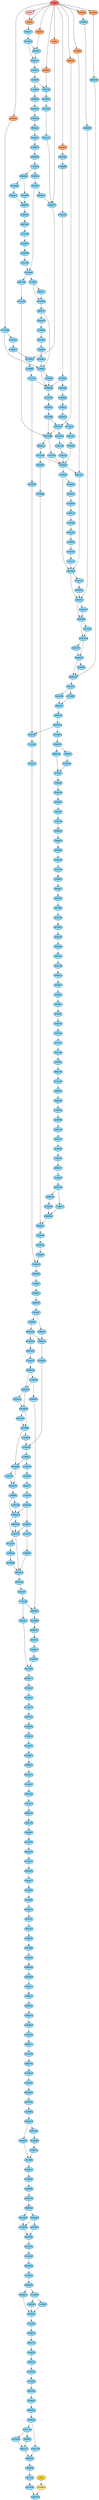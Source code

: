 digraph auto {
	graph [bgcolor=transparent]
	node [fixedsize=true style=filled width=0.95]
	"021681a3e9e566f8470cfa1d0b7f3afe0dcebc0c" [label="021681a" fillcolor="#85d5fa"]
	"021681a3e9e566f8470cfa1d0b7f3afe0dcebc0c" -> "187ea9266dcef9727c9f3b3b737070c890a73e97"
	"024b26cdb4da9cdbf8d6522afa2f1b51ef9a2fde" [label="024b26c" fillcolor="#85d5fa"]
	"024b26cdb4da9cdbf8d6522afa2f1b51ef9a2fde" -> a5b50cb1bc6e797cb5ece29e11cec0cd088fff68
	"0298b4c0d1593b69ade39b277e6050e3615f8119" [label="0298b4c" fillcolor="#85d5fa"]
	"0298b4c0d1593b69ade39b277e6050e3615f8119" -> a7c107339d3324a11564390b276ae5f9b3bba6ec
	"0298b4c0d1593b69ade39b277e6050e3615f8119" -> "1c4b31761abc86603d718e9f224b15be6d24dcb0"
	"02dabfb23abf5e23191ba3a2b22b957d58bc06a9" [label="02dabfb" fillcolor="#85d5fa"]
	"02dabfb23abf5e23191ba3a2b22b957d58bc06a9" -> b749be985226f6aa9dd5c54b644b3671489d2496
	"0327eb98a5221574cc045cdb5239373ef0febfc2" [label="0327eb9" fillcolor="#85d5fa"]
	"0327eb98a5221574cc045cdb5239373ef0febfc2" -> a5b50cb1bc6e797cb5ece29e11cec0cd088fff68
	"0327eb98a5221574cc045cdb5239373ef0febfc2" -> "02dabfb23abf5e23191ba3a2b22b957d58bc06a9"
	"04e0ce2cf11f1f6ba039eb71cb4e4a8d91a70978" [label="04e0ce2" fillcolor="#85d5fa"]
	"04e0ce2cf11f1f6ba039eb71cb4e4a8d91a70978" -> e5a9b7f2dd9cf1d7278a7dd8567de5a8be013147
	"05e0d3007ed92d11eef474657f2da43845ee71eb" [label="05e0d30" fillcolor="#85d5fa"]
	"05e0d3007ed92d11eef474657f2da43845ee71eb" -> e5a9b7f2dd9cf1d7278a7dd8567de5a8be013147
	"077306958fe81b37849c9d813f46f8b02f18d4eb" [label=0773069 fillcolor="#85d5fa"]
	"077306958fe81b37849c9d813f46f8b02f18d4eb" -> "2c9401c315ec388856cbea8a949cc69bf27e30da"
	"077306958fe81b37849c9d813f46f8b02f18d4eb" -> "238fdaf1b03f3bad2f4190685db45c146fac6820"
	"07eded9898b30bc927358b9807a4629c87f26926" [label="07eded9" fillcolor="#85d5fa"]
	"07eded9898b30bc927358b9807a4629c87f26926" -> b7d64653c1bc0b9bf204a79fad5ae265f256d0e4
	"091172a680d0e2c01c296db72e9969b0876e2c21" [label="091172a" fillcolor="#85d5fa"]
	"091172a680d0e2c01c296db72e9969b0876e2c21" -> "4a21a00ededb9e96858d7d5f92693789ace7c7c3"
	"091172a680d0e2c01c296db72e9969b0876e2c21" -> fa62ff2d40d83516aa382fb0f8d0c98d04b80079
	"09d6560c251ad9c4f76438594ad0981bb0e71a4d" [label="09d6560" fillcolor="#85d5fa"]
	"09d6560c251ad9c4f76438594ad0981bb0e71a4d" -> d954050db3a45a5301b821c24ecd0111217620eb
	"0a9489700c3b98cc7d2faa7cc0869a6cf04033b0" [label="0a94897" fillcolor="#85d5fa"]
	"0a9489700c3b98cc7d2faa7cc0869a6cf04033b0" -> c4cce66de3796c1a164d270a58df3759dd70be30
	"0b1e234eb72b11cf18c46553ec54b8217b76f04f" [label="0b1e234" fillcolor="#85d5fa"]
	"0b1e234eb72b11cf18c46553ec54b8217b76f04f" -> cdfdf68dbfd50675cf8c570b3b551d7c584b819f
	"0b648227f83112388f5463c698c1d6995a676840" [label="0b64822" fillcolor="#85d5fa"]
	"0b648227f83112388f5463c698c1d6995a676840" -> "7b3dcda5e26371d32425b690dfcc982da9e1e4b8"
	"0b676ef8b5eb78fd28082dec3c1d8bef0f91319f" [label="0b676ef" fillcolor="#85d5fa"]
	"0b676ef8b5eb78fd28082dec3c1d8bef0f91319f" -> "1757e525f8f05291e72906c6ae655047bcf798cf"
	"0c2a6d1ac8e68dac3ab1affdd09d2ef4d0603a34" [label="0c2a6d1" fillcolor="#85d5fa"]
	"0c2a6d1ac8e68dac3ab1affdd09d2ef4d0603a34" -> "3e289da4696250803b160def9b28d845f0266a0d"
	"0d16f5a5de381b08968c6366bfc13761d2b15c7e" [label="0d16f5a" fillcolor="#85d5fa"]
	"0d16f5a5de381b08968c6366bfc13761d2b15c7e" -> bfecf27d54a66b9bc24c8e049ab2a499c299ec70
	"0d95f334e69afb857078fd9140e6b00f3e6ee5b7" [label="0d95f33" fillcolor="#85d5fa"]
	"0d95f334e69afb857078fd9140e6b00f3e6ee5b7" -> "5562729150965c6d88afdb7054d54ab8527889d6"
	"0dc60824893882b77a4e647600f909c019a3ebfa" [label="0dc6082" fillcolor="#85d5fa"]
	"0dc60824893882b77a4e647600f909c019a3ebfa" -> "67d2206d74602113d7845c5ba08e7eb5923fd596"
	"0e9858a157b2ae178cdce2c0eab9d6aa547eb37f" [label="0e9858a" fillcolor="#85d5fa"]
	"0e9858a157b2ae178cdce2c0eab9d6aa547eb37f" -> "35185009f073559654a94046c3cf1963d8882d21"
	"0e9858a157b2ae178cdce2c0eab9d6aa547eb37f" -> "6f4790779abb175049c177c61bbc09fd848716ea"
	"0ecf5a211d073008dff3018a2cd27809a94fbca9" [label="0ecf5a2" fillcolor="#85d5fa"]
	"0ecf5a211d073008dff3018a2cd27809a94fbca9" -> b1dd992e1544e9e54e4d332a9b9ad6b5e80cb49e
	"111b54c9d605a5795a81f452e71fac64c984dfd4" [label="111b54c" fillcolor="#85d5fa"]
	"111b54c9d605a5795a81f452e71fac64c984dfd4" -> "97afcad5b480b5780864164bdabef7bde3b74868"
	"115fe38264dddc1ef983b5251c45620fbfd7bd76" [label="115fe38" fillcolor="#85d5fa"]
	"115fe38264dddc1ef983b5251c45620fbfd7bd76" -> "9928910f801f500a23e1ba9dbbbaf805ead71e42"
	"1160e56920e831e7d56f9c412949b03a8bf605b5" [label="1160e56" fillcolor="#85d5fa"]
	"1160e56920e831e7d56f9c412949b03a8bf605b5" -> "0b1e234eb72b11cf18c46553ec54b8217b76f04f"
	"11db88a3c0c2b4dc3c5d2a75952b16465012db52" [label="11db88a" fillcolor="#85d5fa"]
	"11db88a3c0c2b4dc3c5d2a75952b16465012db52" -> "87b21b179fb9adad27ccab9911ffabd3c85034a5"
	"120069a449e370c71542bf486b50f0da5fb31c61" [label="120069a" fillcolor="#85d5fa"]
	"120069a449e370c71542bf486b50f0da5fb31c61" -> a1eb032c3df5671f53d15c1dfb6becd268a696fc
	"128e725247ef88ee0cee194161f3eeecbbf57b2c" [label="128e725" fillcolor="#85d5fa"]
	"128e725247ef88ee0cee194161f3eeecbbf57b2c" -> "90fca8d33c470e8bcc4a4470e25a214829ef3548"
	"128e725247ef88ee0cee194161f3eeecbbf57b2c" -> a4910a78da43a8d6035b5a4b24f7ee318ceee60a
	"1311e52228aa2119490a9050bbbdf82b5a7c5fa4" [label="1311e52" fillcolor="#85d5fa"]
	"1311e52228aa2119490a9050bbbdf82b5a7c5fa4" -> edd364501a799338d7203c6566737c24b6ff5219
	"1311e52228aa2119490a9050bbbdf82b5a7c5fa4" -> "1698d244c2126a555bb5b08f179b5dccd3dcdf5e"
	"133945643861c8de319ed2d9bf91dec27b935189" [label=1339456 fillcolor="#85d5fa"]
	"133945643861c8de319ed2d9bf91dec27b935189" -> "0d16f5a5de381b08968c6366bfc13761d2b15c7e"
	"161c7fe18e81cc99f6ca493b59e0d023126652c0" [label="161c7fe" fillcolor="#85d5fa"]
	"161c7fe18e81cc99f6ca493b59e0d023126652c0" -> "287ad8c19da0375615ba6208e7b1a1f501b798af"
	"1698d244c2126a555bb5b08f179b5dccd3dcdf5e" [label="1698d24" fillcolor="#85d5fa"]
	"1698d244c2126a555bb5b08f179b5dccd3dcdf5e" -> fe7a5dbdc8929876abc9d26c51199220b612afd3
	"16d8fcc887bd5f108fa1f8aa35667f54fa95dba3" [label="16d8fcc" fillcolor="#85d5fa"]
	"16d8fcc887bd5f108fa1f8aa35667f54fa95dba3" -> "8220b2cf32a0479e9d06ae3682623e73e24ffa99"
	"1757e525f8f05291e72906c6ae655047bcf798cf" [label="1757e52" fillcolor="#85d5fa"]
	"1757e525f8f05291e72906c6ae655047bcf798cf" -> "254d4b191297f45b631ba98de65246995dbf955e"
	"17d15d041e83892c8bccd346d9b72ade33a51cbe" [label="17d15d0" fillcolor="#85d5fa"]
	"17d15d041e83892c8bccd346d9b72ade33a51cbe" -> "3865aa7a55dd05eaebb536c2ec80d50fee5d30b7"
	"17d15d041e83892c8bccd346d9b72ade33a51cbe" -> a0d3f23472d199b6e98b6033f2bdee04c599f173
	"187ea9266dcef9727c9f3b3b737070c890a73e97" [label="187ea92" fillcolor="#85d5fa"]
	"187ea9266dcef9727c9f3b3b737070c890a73e97" -> f8331149e03c6521a244d0deac6fff5f55310379
	"18cc253e791adbcc51c6ce1180a53a49951aeb3b" [label="18cc253" fillcolor="#85d5fa"]
	"18cc253e791adbcc51c6ce1180a53a49951aeb3b" -> "5bb2e4641e0dbcc3d061fce7ad8b4bbe70484f1c"
	"18cc253e791adbcc51c6ce1180a53a49951aeb3b" -> a75b983b14119e38bc718f38714a311d451018db
	"192d836cf2924bfc3bae70572caf43b07e121e7d" [label="192d836" fillcolor="#85d5fa"]
	"192d836cf2924bfc3bae70572caf43b07e121e7d" -> "0dc60824893882b77a4e647600f909c019a3ebfa"
	"1a30f12545cb4b0a86e269378355d9dbb0862a5b" [label="1a30f12" fillcolor="#85d5fa"]
	"1a30f12545cb4b0a86e269378355d9dbb0862a5b" -> a0c0fb14c6af80188f172b053846fdde7adcba97
	"1ad33c5245919e3919c9170a6199fd28c03fb923" [label="1ad33c5" fillcolor="#85d5fa"]
	"1ad33c5245919e3919c9170a6199fd28c03fb923" -> "72f1659db3d0e49a177f37d163663025665c8e1b"
	"1b01f222d42212698a9d52c0d4f04c917fd38b94" [label="1b01f22" fillcolor="#85d5fa"]
	"1b01f222d42212698a9d52c0d4f04c917fd38b94" -> "7a26c27e169aca7917b1da465099c591a0e4a586"
	"1b91a63f822a7da9385af2f73b96595a63513d98" [label="1b91a63" fillcolor="#85d5fa"]
	"1b91a63f822a7da9385af2f73b96595a63513d98" -> "3763ec0ebb462a2c4b341c57cbbf6e8732a31552"
	"1c02a29688ca1359a361746e6a0d5ac57bf4d5e9" [label="1c02a29" fillcolor="#85d5fa"]
	"1c02a29688ca1359a361746e6a0d5ac57bf4d5e9" -> "20ae4e26c74f3e09aac491ef0720980753452cdb"
	"1c02a29688ca1359a361746e6a0d5ac57bf4d5e9" -> "92a4d2da565d938d8b15019ec2e2d6be811d42d6"
	"1c4b31761abc86603d718e9f224b15be6d24dcb0" [label="1c4b317" fillcolor="#85d5fa"]
	"1c4b31761abc86603d718e9f224b15be6d24dcb0" -> ed8e4b121a604f42e937dca0e1d08b076a0b5db3
	"1c4b31761abc86603d718e9f224b15be6d24dcb0" -> "43372018f2f002d56bdb763b6522ef03af2c5ab8"
	"1d727dc012361a64ab4bb3d2b192a69d63561c9c" [label="1d727dc" fillcolor="#85d5fa"]
	"1d727dc012361a64ab4bb3d2b192a69d63561c9c" -> "818ccb06e4cb9072d24963edf8f9be2441c464e3"
	"1f9c176c8f25abb5fecd5cc1f8cbcf4d674377ad" [label="1f9c176" fillcolor="#85d5fa"]
	"1f9c176c8f25abb5fecd5cc1f8cbcf4d674377ad" -> c63f55c6458c373527c7a2e1c4f51cc3c738287f
	"20282570904635a807bba8f207b4728a6eddcd73" [label=2028257 fillcolor="#85d5fa"]
	"20282570904635a807bba8f207b4728a6eddcd73" -> c57507e8ec65f12b858cbf80a4951fab25510c89
	"20ae4e26c74f3e09aac491ef0720980753452cdb" [label="20ae4e2" fillcolor="#85d5fa"]
	"20ae4e26c74f3e09aac491ef0720980753452cdb" -> "128e725247ef88ee0cee194161f3eeecbbf57b2c"
	"20ae4e26c74f3e09aac491ef0720980753452cdb" -> "47dcc448fd1978b709c19fdd75480e510b06945e"
	"212c692e68596a63f88e65762ad690970dfe6cc9" [label="212c692" fillcolor="#85d5fa"]
	"212c692e68596a63f88e65762ad690970dfe6cc9" -> "07eded9898b30bc927358b9807a4629c87f26926"
	"219a70d71731c30374d14ee4b9b4a4f222d37611" [label="219a70d" fillcolor="#85d5fa"]
	"219a70d71731c30374d14ee4b9b4a4f222d37611" -> "5db07430bcde2a575a6981eb109a1f833d518473"
	"21dfb0190a3af204dcb6e1df3118b0948b47c34b" [label="21dfb01" fillcolor="#85d5fa"]
	"21dfb0190a3af204dcb6e1df3118b0948b47c34b" -> e5a9b7f2dd9cf1d7278a7dd8567de5a8be013147
	"2209106959e31bf7641e029fbbd846fd1c4bd15b" [label=2209106 fillcolor="#85d5fa"]
	"2209106959e31bf7641e029fbbd846fd1c4bd15b" -> "91d659f96db194ed7152863165112c1883798b53"
	"223b86f0a414df7e1669bc8c1a841271eacf8aaa" [label="223b86f" fillcolor="#85d5fa"]
	"223b86f0a414df7e1669bc8c1a841271eacf8aaa" -> f91cdbf9028b5bcd241a09fc897f9a2df0601510
	"224fcc256cca23ae713f764c8e7367ec60a91e83" [label="224fcc2" fillcolor="#85d5fa"]
	"224fcc256cca23ae713f764c8e7367ec60a91e83" -> "20282570904635a807bba8f207b4728a6eddcd73"
	"2344cdc83d705a14014beaba021e9506c5361fca" [label="2344cdc" fillcolor="#85d5fa"]
	"2344cdc83d705a14014beaba021e9506c5361fca" -> "8be05daa29d081bea185b085645e6472c673e5e3"
	"238fdaf1b03f3bad2f4190685db45c146fac6820" [label="238fdaf" fillcolor="#85d5fa"]
	"238fdaf1b03f3bad2f4190685db45c146fac6820" -> "1698d244c2126a555bb5b08f179b5dccd3dcdf5e"
	"238fdaf1b03f3bad2f4190685db45c146fac6820" -> "2feb9b28cf91a3f8b4fa5e8653715c427087cd29"
	"24fc1af286be59cc2527e16790f3585284335bd6" [label="24fc1af" fillcolor="#85d5fa"]
	"24fc1af286be59cc2527e16790f3585284335bd6" -> "20ae4e26c74f3e09aac491ef0720980753452cdb"
	"2520a65016cdaecda72343b048c4896e1db3963b" [label="2520a65" fillcolor="#85d5fa"]
	"2520a65016cdaecda72343b048c4896e1db3963b" -> "80cf4cf793ba7ad3440d3a18ac9d6a0aae905529"
	"254d4b191297f45b631ba98de65246995dbf955e" [label="254d4b1" fillcolor="#85d5fa"]
	"254d4b191297f45b631ba98de65246995dbf955e" -> bd20a98f631d3a3600fa2fdbdc163c79549655a1
	"26b206c1bbb5ad9fe867d983d6d3ca71751b99a3" [label="26b206c" fillcolor="#85d5fa"]
	"26b206c1bbb5ad9fe867d983d6d3ca71751b99a3" -> "5d9d343861157f9745dba7a3a112b82c9ffacc9e"
	"2762e3a487d8d29670eaa40280e9450a627e512b" [label="2762e3a" fillcolor="#85d5fa"]
	"2762e3a487d8d29670eaa40280e9450a627e512b" -> "951d07c960d5c4daf841a38d98a24a7607a7b718"
	"287ad8c19da0375615ba6208e7b1a1f501b798af" [label="287ad8c" fillcolor="#85d5fa"]
	"287ad8c19da0375615ba6208e7b1a1f501b798af" -> f31bf9276d4509e67e41e894200ac1ebbd1cdecb
	"287ad8c19da0375615ba6208e7b1a1f501b798af" -> ae813dd144b3ea29224312a1be60d9510ccae6c6
	"28a8f1ed27272b7e14dc8b5222523ce037d8e441" [label="28a8f1e" fillcolor="#85d5fa"]
	"28a8f1ed27272b7e14dc8b5222523ce037d8e441" -> "120069a449e370c71542bf486b50f0da5fb31c61"
	"2be886688c8dc3818e78bbc3d323fdb3db949d26" [label="2be8866" fillcolor="#85d5fa"]
	"2be886688c8dc3818e78bbc3d323fdb3db949d26" -> ed8e4b121a604f42e937dca0e1d08b076a0b5db3
	"2c35fed4defed4d2a1377e79c98f061a5be5165b" [label="2c35fed" fillcolor="#85d5fa"]
	"2c35fed4defed4d2a1377e79c98f061a5be5165b" -> "21dfb0190a3af204dcb6e1df3118b0948b47c34b"
	"2c35fed4defed4d2a1377e79c98f061a5be5165b" -> "05e0d3007ed92d11eef474657f2da43845ee71eb"
	"2c9401c315ec388856cbea8a949cc69bf27e30da" [label="2c9401c" fillcolor="#85d5fa"]
	"2c9401c315ec388856cbea8a949cc69bf27e30da" -> "67d02a7182c5cc422c109cc1ead40d536f977602"
	"2d50fe371b5a75c102f267ca5490f5a71dc0c02d" [label="2d50fe3" fillcolor="#85d5fa"]
	"2d50fe371b5a75c102f267ca5490f5a71dc0c02d" -> "0b648227f83112388f5463c698c1d6995a676840"
	"2dda6203288262f27320cfa954e7b69d7669484c" [label="2dda620" fillcolor="#85d5fa"]
	"2dda6203288262f27320cfa954e7b69d7669484c" -> a27641e3b2aa2265220ead5f6173bef34a956229
	"2e5e3d09f556e5e61d1d86870f441a5caa5e1c05" [label="2e5e3d0" fillcolor="#85d5fa"]
	"2e5e3d09f556e5e61d1d86870f441a5caa5e1c05" -> "8d2ec8349754e53badc9f06c8ad44e6788304d95"
	"2fb81a4d22e1a9abfd8a1640506440b1427b5d70" [label="2fb81a4" fillcolor="#85d5fa"]
	"2fb81a4d22e1a9abfd8a1640506440b1427b5d70" -> "41ff3cf9714aeade57785218c5de658da3ca3205"
	"2feb9b28cf91a3f8b4fa5e8653715c427087cd29" [label="2feb9b2" fillcolor="#85d5fa"]
	"2feb9b28cf91a3f8b4fa5e8653715c427087cd29" -> "1698d244c2126a555bb5b08f179b5dccd3dcdf5e"
	"335a247ce62148aa49935852603b48c29c6b46d4" [label="335a247" fillcolor="#85d5fa"]
	"335a247ce62148aa49935852603b48c29c6b46d4" -> "360b126769b90a026aed77b45709ac283316df2e"
	"336f848fe6ac32643a825e8bde0d00f7067b5405" [label="336f848" fillcolor="#85d5fa"]
	"336f848fe6ac32643a825e8bde0d00f7067b5405" -> "2be886688c8dc3818e78bbc3d323fdb3db949d26"
	"35185009f073559654a94046c3cf1963d8882d21" [label=3518500 fillcolor="#85d5fa"]
	"35185009f073559654a94046c3cf1963d8882d21" -> bacd3f556a2318cdb35cc5a9d046b5500aaec8cd
	"360b126769b90a026aed77b45709ac283316df2e" [label="360b126" fillcolor="#85d5fa"]
	"360b126769b90a026aed77b45709ac283316df2e" -> aafeb1bbedea31526a36bb40f9210dacca523142
	"360b126769b90a026aed77b45709ac283316df2e" -> "373d2429cba0a4447c7a808cd194f64d693f3b0e"
	"360db384687841ac76dcfce02d44af23f318d355" [label="360db38" fillcolor="#85d5fa"]
	"360db384687841ac76dcfce02d44af23f318d355" -> "0a9489700c3b98cc7d2faa7cc0869a6cf04033b0"
	"360db384687841ac76dcfce02d44af23f318d355" -> "6e413c9c2db4183c50e3f729123ea381dad0c3e3"
	"373d2429cba0a4447c7a808cd194f64d693f3b0e" [label="373d242" fillcolor="#85d5fa"]
	"373d2429cba0a4447c7a808cd194f64d693f3b0e" -> dd4dc9cb7ee086d4b91001085c7f131ee8630f1f
	"373d2429cba0a4447c7a808cd194f64d693f3b0e" -> aafeb1bbedea31526a36bb40f9210dacca523142
	"3763ec0ebb462a2c4b341c57cbbf6e8732a31552" [label="3763ec0" fillcolor="#85d5fa"]
	"3763ec0ebb462a2c4b341c57cbbf6e8732a31552" -> d9f20360c80a595bb15faedcfc1af6145c869844
	"3865aa7a55dd05eaebb536c2ec80d50fee5d30b7" [label="3865aa7" fillcolor="#85d5fa"]
	"3865aa7a55dd05eaebb536c2ec80d50fee5d30b7" -> "40146df43c387cea4b382ce517f5450382c2e5e3"
	"38c343a8d99d050202843d5166185357cabb4013" [label="38c343a" fillcolor="#85d5fa"]
	"38c343a8d99d050202843d5166185357cabb4013" -> fe4911df963605b321f6c33768b300c40616ccf7
	"38c343a8d99d050202843d5166185357cabb4013" -> "3d2fda1e557c2ffd2cb3dcdb0923571b6f910a22"
	"3990a41dd51e52ce2da838fcb70ed3262fbbc1f2" [label="3990a41" fillcolor="#85d5fa"]
	"3990a41dd51e52ce2da838fcb70ed3262fbbc1f2" -> a7ed2b79d9ad25d0b1c9ae3e69a7dff198c8628f
	"3d2fda1e557c2ffd2cb3dcdb0923571b6f910a22" [label="3d2fda1" fillcolor="#85d5fa"]
	"3d2fda1e557c2ffd2cb3dcdb0923571b6f910a22" -> fe4911df963605b321f6c33768b300c40616ccf7
	"3e289da4696250803b160def9b28d845f0266a0d" [label="3e289da" fillcolor="#85d5fa"]
	"3e289da4696250803b160def9b28d845f0266a0d" -> a2bb1d921c1eb7a26c5278a35a9ba441267638f0
	"3e7a9ef5263972523e7e88832562346e9a6063dd" [label="3e7a9ef" fillcolor="#85d5fa"]
	"3e7a9ef5263972523e7e88832562346e9a6063dd" -> "538429380593dbf143facd5593cd9401d98fc93f"
	"3e8c1a9838d08a207025f1a982d6d32479c1f477" [label="3e8c1a9" fillcolor="#85d5fa"]
	"3e8c1a9838d08a207025f1a982d6d32479c1f477" -> "492123bddb1c837b0fa70423bafc477084d1b83a"
	"40146df43c387cea4b382ce517f5450382c2e5e3" [label="40146df" fillcolor="#85d5fa"]
	"40146df43c387cea4b382ce517f5450382c2e5e3" -> "8d8a413341e75c3f2c2ad786eab92fdb4dae647e"
	"409789acf9af0eab54359e75b2c112f45db504c9" [label="409789a" fillcolor="#85d5fa"]
	"409789acf9af0eab54359e75b2c112f45db504c9" -> efdda10339aec11099962cd8db033a86a8869459
	"413696a7e032974278f30420da63a0d0bab975fa" [label="413696a" fillcolor="#85d5fa"]
	"413696a7e032974278f30420da63a0d0bab975fa" -> "360db384687841ac76dcfce02d44af23f318d355"
	"41ff3cf9714aeade57785218c5de658da3ca3205" [label="41ff3cf" fillcolor="#85d5fa"]
	"41ff3cf9714aeade57785218c5de658da3ca3205" -> "2344cdc83d705a14014beaba021e9506c5361fca"
	"428857f0274df66fe7851b890c1109e68f664bd9" [label="428857f" fillcolor="#85d5fa"]
	"428857f0274df66fe7851b890c1109e68f664bd9" -> "1f9c176c8f25abb5fecd5cc1f8cbcf4d674377ad"
	"42b2ae2c81f7ad7c401b8937c9523c0e50f6180e" [label="42b2ae2" fillcolor="#85d5fa"]
	"42b2ae2c81f7ad7c401b8937c9523c0e50f6180e" -> "9919006e3576d38e3a49f35b3576adc28a678be4"
	"42d7ba3e35a2a1f264e5894349462a4282d25747" [label="42d7ba3" fillcolor="#85d5fa"]
	"42d7ba3e35a2a1f264e5894349462a4282d25747" -> "7390996c9a8cc53b959cbe256e035f44b5329f9c"
	"43372018f2f002d56bdb763b6522ef03af2c5ab8" [label=4337201 fillcolor="#85d5fa"]
	"43372018f2f002d56bdb763b6522ef03af2c5ab8" -> "336f848fe6ac32643a825e8bde0d00f7067b5405"
	"44ec1a74ce2952a178a742eb4e3e57f86a05bc3f" [label="44ec1a7" fillcolor="#85d5fa"]
	"44ec1a74ce2952a178a742eb4e3e57f86a05bc3f" -> "5a762f9064a666b39f7e9e547233610584ca8b99"
	"476a5f7c770553bf0b70ec73fcbbb54b8e9e94f5" [label="476a5f7" fillcolor="#85d5fa"]
	"476a5f7c770553bf0b70ec73fcbbb54b8e9e94f5" -> b9f44178af75dd793b90a412dcb9267c6230d66e
	"47a690696ef16a21ecb4c4d0a3a0154297f372fc" [label="47a6906" fillcolor="#85d5fa"]
	"47a690696ef16a21ecb4c4d0a3a0154297f372fc" -> bd389b9c80162ae9afbea38dc762b1fb66b4f78a
	"47dcc448fd1978b709c19fdd75480e510b06945e" [label="47dcc44" fillcolor="#85d5fa"]
	"47dcc448fd1978b709c19fdd75480e510b06945e" -> "96b444065b779d92a7b3158d4d1521b4a3c45cf0"
	"492123bddb1c837b0fa70423bafc477084d1b83a" [label="492123b" fillcolor="#85d5fa"]
	"492123bddb1c837b0fa70423bafc477084d1b83a" -> "5699a278c9c5083f2b6b10d0c159bc193118f89e"
	"49c4cfe070e326f167a13b59522786500f958e2e" [label="49c4cfe" fillcolor="#85d5fa"]
	"49c4cfe070e326f167a13b59522786500f958e2e" -> "1a30f12545cb4b0a86e269378355d9dbb0862a5b"
	"4a21a00ededb9e96858d7d5f92693789ace7c7c3" [label="4a21a00" fillcolor="#85d5fa"]
	"4a21a00ededb9e96858d7d5f92693789ace7c7c3" -> "6fd1c754d47dcce222156a265bf6c405420f11c8"
	"4c3ab67649732a3e1f8bffe15df44ff67f460df5" [label="4c3ab67" fillcolor="#85d5fa"]
	"4c3ab67649732a3e1f8bffe15df44ff67f460df5" -> dd4cb04c5d5b29c29cd4735a134b9d637e11fd52
	"4d5ada036a9150b80ab93a6f179b252d74e3bd7b" [label="4d5ada0" fillcolor="#85d5fa"]
	"4d5ada036a9150b80ab93a6f179b252d74e3bd7b" -> "238fdaf1b03f3bad2f4190685db45c146fac6820"
	"4e70c13be13308b9104573a6ad216184babeade7" [label="4e70c13" fillcolor="#85d5fa"]
	"4e70c13be13308b9104573a6ad216184babeade7" -> "782e3ee434f97947843b3ff1292fabafb6588406"
	"4eaf5299b5e56f89f7a2309fe0390517354aca70" [label="4eaf529" fillcolor="#85d5fa"]
	"4eaf5299b5e56f89f7a2309fe0390517354aca70" -> "76008edf4b43941828f9f4f51d8c5702e4413c6a"
	"501971e8cb55572298c1381189bdb9f38252ff4a" [label="501971e" fillcolor="#85d5fa"]
	"501971e8cb55572298c1381189bdb9f38252ff4a" -> "2520a65016cdaecda72343b048c4896e1db3963b"
	"52443d5fcb97f6354fd3e8dba8a787b45700ba4a" [label="52443d5" fillcolor="#85d5fa"]
	"52443d5fcb97f6354fd3e8dba8a787b45700ba4a" -> d09eb1b8a712ad0a199bc7cc485b70e48092f16c
	"535a87e043c5a155691d75285e9d791a10fe4f4a" [label="535a87e" fillcolor="#85d5fa"]
	"535a87e043c5a155691d75285e9d791a10fe4f4a" -> f64499484c51293ef1f45084d54e4efad9a31680
	"538429380593dbf143facd5593cd9401d98fc93f" [label=5384293 fillcolor="#85d5fa"]
	"538429380593dbf143facd5593cd9401d98fc93f" -> "2fb81a4d22e1a9abfd8a1640506440b1427b5d70"
	"538429380593dbf143facd5593cd9401d98fc93f" -> f9083c192da86ae7d0623a4f4c804be4fcd6138d
	"54e13795470ccfeb9c752ee78ef802fd5157e930" [label="54e1379" fillcolor="#85d5fa"]
	"54e13795470ccfeb9c752ee78ef802fd5157e930" -> "26b206c1bbb5ad9fe867d983d6d3ca71751b99a3"
	"5562729150965c6d88afdb7054d54ab8527889d6" [label=5562729 fillcolor="#85d5fa"]
	"5562729150965c6d88afdb7054d54ab8527889d6" -> "3e7a9ef5263972523e7e88832562346e9a6063dd"
	"5562729150965c6d88afdb7054d54ab8527889d6" -> fca079bc11af23812ff8046ab7f065312a4c40b2
	"55dba6b8b02707e973e7aefb17a579413a44e788" [label="55dba6b" fillcolor="#85d5fa"]
	"55dba6b8b02707e973e7aefb17a579413a44e788" -> "79abceea7e090b8be82e70a2a66459abc25319ad"
	"5699a278c9c5083f2b6b10d0c159bc193118f89e" [label="5699a27" fillcolor="#85d5fa"]
	"5699a278c9c5083f2b6b10d0c159bc193118f89e" -> "49c4cfe070e326f167a13b59522786500f958e2e"
	"56cf7e9658978510b24a475853bce21741063485" [label="56cf7e9" fillcolor="#85d5fa"]
	"56cf7e9658978510b24a475853bce21741063485" -> ca9bf967072ef1bafab6e8fecb6190fb5a905b13
	"56dcea3ee92dd42e66e73218c2bd258fd61ebe3f" [label="56dcea3" fillcolor="#85d5fa"]
	"56dcea3ee92dd42e66e73218c2bd258fd61ebe3f" -> "85949ecc1b68c6f38d7e337ff100230ebfa93a7f"
	"5a762f9064a666b39f7e9e547233610584ca8b99" [label="5a762f9" fillcolor="#85d5fa"]
	"5a762f9064a666b39f7e9e547233610584ca8b99" -> "476a5f7c770553bf0b70ec73fcbbb54b8e9e94f5"
	"5bb2e4641e0dbcc3d061fce7ad8b4bbe70484f1c" [label="5bb2e46" fillcolor="#85d5fa"]
	"5bb2e4641e0dbcc3d061fce7ad8b4bbe70484f1c" -> af92c411a937ba40d0d1d7c4cfea662db431aa71
	"5bbc5b259fd976fc2d959d2f99c741fdb2f6bc9a" [label="5bbc5b2" fillcolor="#85d5fa"]
	"5bbc5b259fd976fc2d959d2f99c741fdb2f6bc9a" -> "2d50fe371b5a75c102f267ca5490f5a71dc0c02d"
	"5c5986477dfadaa15a06ee3133ea18fbea2bdcf1" [label="5c59864" fillcolor="#85d5fa"]
	"5c5986477dfadaa15a06ee3133ea18fbea2bdcf1" -> c480d109b49531bd57a55dabd71f65e0a0453f65
	"5d9d343861157f9745dba7a3a112b82c9ffacc9e" [label="5d9d343" fillcolor="#85d5fa"]
	"5d9d343861157f9745dba7a3a112b82c9ffacc9e" -> "5f111eff2bc90529de273ae280b487137f42fda6"
	"5db07430bcde2a575a6981eb109a1f833d518473" [label="5db0743" fillcolor="#85d5fa"]
	"5db07430bcde2a575a6981eb109a1f833d518473" -> "9726b9fc8745b94f390878172ef173ed7707285e"
	"5f111eff2bc90529de273ae280b487137f42fda6" [label="5f111ef" fillcolor="#85d5fa"]
	"5f111eff2bc90529de273ae280b487137f42fda6" -> "6ce3180c654a2d69d7e48aba1445629ee9a7876c"
	"600e9759f62a58a45dc38cabb534500c83dca480" [label="600e975" fillcolor="#85d5fa"]
	"600e9759f62a58a45dc38cabb534500c83dca480" -> "92746b17ed455752e6708c586d16626631c35f0d"
	"6016f4a6eb6ac1d0d301cda7a8502ea55234c54c" [label="6016f4a" fillcolor="#85d5fa"]
	"6016f4a6eb6ac1d0d301cda7a8502ea55234c54c" -> f6ff17d53db3c36e4c4f0bda71cee5b3bf52cc4d
	"60a0e3a4d135baf7877049c837c5e8739051d695" [label="60a0e3a" fillcolor="#85d5fa"]
	"60a0e3a4d135baf7877049c837c5e8739051d695" -> "55dba6b8b02707e973e7aefb17a579413a44e788"
	"62ac414c3aa29a66351bb2f8adee73486bf96f19" [label="62ac414" fillcolor="#85d5fa"]
	"62ac414c3aa29a66351bb2f8adee73486bf96f19" -> "17d15d041e83892c8bccd346d9b72ade33a51cbe"
	"63b9f97cf608d5537295afdc211ef5b2caad9afc" [label="63b9f97" fillcolor="#85d5fa"]
	"63b9f97cf608d5537295afdc211ef5b2caad9afc" -> "8d8152151846b2ed00576295dba04a95b6bcd3d3"
	"6502186d75a8b81fec4d03819974034ca157c695" [label=6502186 fillcolor="#85d5fa"]
	"6502186d75a8b81fec4d03819974034ca157c695" -> f96aa2506ace054f99627e73b7a05034396c63b0
	"6519d1ce08ffe19229a26ff941ed6e7ffbecb960" [label="6519d1c" fillcolor="#85d5fa"]
	"6519d1ce08ffe19229a26ff941ed6e7ffbecb960" -> "07eded9898b30bc927358b9807a4629c87f26926"
	"655bf7a30f7f54634dea511fda8d0eb554c808ae" [label="655bf7a" fillcolor="#85d5fa"]
	"655bf7a30f7f54634dea511fda8d0eb554c808ae" -> c4cce66de3796c1a164d270a58df3759dd70be30
	"67d02a7182c5cc422c109cc1ead40d536f977602" [label="67d02a7" fillcolor="#85d5fa"]
	"67d02a7182c5cc422c109cc1ead40d536f977602" -> "92746b17ed455752e6708c586d16626631c35f0d"
	"67d2206d74602113d7845c5ba08e7eb5923fd596" [label="67d2206" fillcolor="#85d5fa"]
	"67d2206d74602113d7845c5ba08e7eb5923fd596" -> "501971e8cb55572298c1381189bdb9f38252ff4a"
	"68f2061a509f052233c2e5fe27e21103e4e3bada" [label="68f2061" fillcolor="#85d5fa"]
	"68f2061a509f052233c2e5fe27e21103e4e3bada" -> "11db88a3c0c2b4dc3c5d2a75952b16465012db52"
	"6b495972edf4b479e06f66f157ee7cdf76e64529" [label="6b49597" fillcolor="#85d5fa"]
	"6b495972edf4b479e06f66f157ee7cdf76e64529" -> dcf3211efb9011f99cf91b43a9a468cfcf4a6121
	"6ce3180c654a2d69d7e48aba1445629ee9a7876c" [label="6ce3180" fillcolor="#85d5fa"]
	"6ce3180c654a2d69d7e48aba1445629ee9a7876c" -> add359463c4e42f2fd2eea43ed29e9c5c1ec4874
	"6e413c9c2db4183c50e3f729123ea381dad0c3e3" [label="6e413c9" fillcolor="#85d5fa"]
	"6e413c9c2db4183c50e3f729123ea381dad0c3e3" -> bca4db2fd17c8499bad30db35aa0f2aacb1a7062
	"6f4790779abb175049c177c61bbc09fd848716ea" [label="6f47907" fillcolor="#85d5fa"]
	"6f4790779abb175049c177c61bbc09fd848716ea" -> bacd3f556a2318cdb35cc5a9d046b5500aaec8cd
	"6fd1c754d47dcce222156a265bf6c405420f11c8" [label="6fd1c75" fillcolor="#85d5fa"]
	"6fd1c754d47dcce222156a265bf6c405420f11c8" -> "26b206c1bbb5ad9fe867d983d6d3ca71751b99a3"
	"715c9a16d6d046de3d43f5d1f05b2ea3fbaea344" [label="715c9a1" fillcolor="#85d5fa"]
	"715c9a16d6d046de3d43f5d1f05b2ea3fbaea344" -> "428857f0274df66fe7851b890c1109e68f664bd9"
	"72f1659db3d0e49a177f37d163663025665c8e1b" [label="72f1659" fillcolor="#85d5fa"]
	"72f1659db3d0e49a177f37d163663025665c8e1b" -> "5c5986477dfadaa15a06ee3133ea18fbea2bdcf1"
	"72f1659db3d0e49a177f37d163663025665c8e1b" -> "74f279d2b15318c643c76f3f2c7fd7652c92b177"
	"7390996c9a8cc53b959cbe256e035f44b5329f9c" [label=7390996 fillcolor="#85d5fa"]
	"7390996c9a8cc53b959cbe256e035f44b5329f9c" -> "2762e3a487d8d29670eaa40280e9450a627e512b"
	"74f279d2b15318c643c76f3f2c7fd7652c92b177" [label="74f279d" fillcolor="#85d5fa"]
	"74f279d2b15318c643c76f3f2c7fd7652c92b177" -> "021681a3e9e566f8470cfa1d0b7f3afe0dcebc0c"
	"76008edf4b43941828f9f4f51d8c5702e4413c6a" [label="76008ed" fillcolor="#85d5fa"]
	"76008edf4b43941828f9f4f51d8c5702e4413c6a" -> "3e8c1a9838d08a207025f1a982d6d32479c1f477"
	"76ee83a95269b05dd55e3f01bbe207b833382d17" [label="76ee83a" fillcolor="#85d5fa"]
	"76ee83a95269b05dd55e3f01bbe207b833382d17" -> a5b50cb1bc6e797cb5ece29e11cec0cd088fff68
	"7743f2dbc9164d2000ce19fa3bed4322d7ef0e51" [label="7743f2d" fillcolor="#85d5fa"]
	"7743f2dbc9164d2000ce19fa3bed4322d7ef0e51" -> "9f5005cc75c8ba893a2f8523c88b1631e02edf22"
	"7743f2dbc9164d2000ce19fa3bed4322d7ef0e51" -> "9d6d4e2d0538d6572a8dd955d37586f0fd640d6c"
	"782e3ee434f97947843b3ff1292fabafb6588406" [label="782e3ee" fillcolor="#85d5fa"]
	"782e3ee434f97947843b3ff1292fabafb6588406" -> aee49bc98165b8c8c7bdbcc70d5950d0b3a629a4
	"78eedf053f81fa6b6129cb538944a72d9a03e006" [label="78eedf0" fillcolor="#85d5fa"]
	"78eedf053f81fa6b6129cb538944a72d9a03e006" -> fdabf0aaee8072037ab886b970acf49622a84ea7
	"79abceea7e090b8be82e70a2a66459abc25319ad" [label="79abcee" fillcolor="#85d5fa"]
	"79abceea7e090b8be82e70a2a66459abc25319ad" -> "0ecf5a211d073008dff3018a2cd27809a94fbca9"
	"7a26c27e169aca7917b1da465099c591a0e4a586" [label="7a26c27" fillcolor="#85d5fa"]
	"7a26c27e169aca7917b1da465099c591a0e4a586" -> f4060cac66a8632565c9b3a6690360615f166034
	"7b3dcda5e26371d32425b690dfcc982da9e1e4b8" [label="7b3dcda" fillcolor="#85d5fa"]
	"7b3dcda5e26371d32425b690dfcc982da9e1e4b8" -> "54e13795470ccfeb9c752ee78ef802fd5157e930"
	"7b3dcda5e26371d32425b690dfcc982da9e1e4b8" -> "091172a680d0e2c01c296db72e9969b0876e2c21"
	"7c2dd17cc38098cf3e09081b4d6ea4e54e1c8a54" [label="7c2dd17" fillcolor="#85d5fa"]
	"7c2dd17cc38098cf3e09081b4d6ea4e54e1c8a54" -> "96b04de9715a081a4c48ad78a5b37c7ebdacdbaa"
	"7d82a3d3bf01f100197f6ea03978f0ec132065d6" [label="7d82a3d" fillcolor="#85d5fa"]
	"7d82a3d3bf01f100197f6ea03978f0ec132065d6" -> "2dda6203288262f27320cfa954e7b69d7669484c"
	"7db04c57bc9cd607bfb33452a7dcf2481d34ac91" [label="7db04c5" fillcolor="#85d5fa"]
	"7db04c57bc9cd607bfb33452a7dcf2481d34ac91" -> "6519d1ce08ffe19229a26ff941ed6e7ffbecb960"
	"7f6adbe5a052ae72032ca6a54da1756d8b5ea236" [label="7f6adbe" fillcolor="#85d5fa"]
	"7f6adbe5a052ae72032ca6a54da1756d8b5ea236" -> "4d5ada036a9150b80ab93a6f179b252d74e3bd7b"
	"801f0feaaa097ae3614d8a37e4170c8a4f8dffd8" [label="801f0fe" fillcolor="#85d5fa"]
	"801f0feaaa097ae3614d8a37e4170c8a4f8dffd8" -> "96f1b03b3f09ee3c306976a0ab85f5f3e786f6f0"
	"801f0feaaa097ae3614d8a37e4170c8a4f8dffd8" -> "287ad8c19da0375615ba6208e7b1a1f501b798af"
	"80cf4cf793ba7ad3440d3a18ac9d6a0aae905529" [label="80cf4cf" fillcolor="#85d5fa"]
	"80cf4cf793ba7ad3440d3a18ac9d6a0aae905529" -> "9cb91f6bb2ca890c915c4081eb1aa9b703ff6625"
	"818ccb06e4cb9072d24963edf8f9be2441c464e3" [label="818ccb0" fillcolor="#85d5fa"]
	"818ccb06e4cb9072d24963edf8f9be2441c464e3" -> d6cdd3deb0a1789229fd813556d3892b7ff9a6c2
	"8220b2cf32a0479e9d06ae3682623e73e24ffa99" [label="8220b2c" fillcolor="#85d5fa"]
	"8220b2cf32a0479e9d06ae3682623e73e24ffa99" -> ee667f023a0b05b502ed4b682cf3349e7b390302
	"8335aebeb128904e834989b5665021cb14c6cb91" [label="8335aeb" fillcolor="#85d5fa"]
	"8335aebeb128904e834989b5665021cb14c6cb91" -> "41ff3cf9714aeade57785218c5de658da3ca3205"
	"85815799c3d9baabd610805028310dd73d116b82" [label=8581579 fillcolor="#85d5fa"]
	"85815799c3d9baabd610805028310dd73d116b82" -> dea89184866d8b7208a685b462a81a559aee8d25
	"85949ecc1b68c6f38d7e337ff100230ebfa93a7f" [label="85949ec" fillcolor="#85d5fa"]
	"85949ecc1b68c6f38d7e337ff100230ebfa93a7f" -> b13532450859cc841f863a5a04c909cb654e149a
	"863ce911c4b472bb33c1ad09befbaad91fdf7ab8" [label="863ce91" fillcolor="#85d5fa"]
	"863ce911c4b472bb33c1ad09befbaad91fdf7ab8" -> "62ac414c3aa29a66351bb2f8adee73486bf96f19"
	"86d6ad56eb2a0c887bd34bb17d0f367e5f1b6201" [label="86d6ad5" fillcolor="#85d5fa"]
	"86d6ad56eb2a0c887bd34bb17d0f367e5f1b6201" -> "18cc253e791adbcc51c6ce1180a53a49951aeb3b"
	"87b21b179fb9adad27ccab9911ffabd3c85034a5" [label="87b21b1" fillcolor="#85d5fa"]
	"87b21b179fb9adad27ccab9911ffabd3c85034a5" -> e5839f393ac8dba2ce0e9caebd0e5f5238df844b
	"88b5804102decd4eba2bf3b3bc8f51a4628cff38" [label="88b5804" fillcolor="#85d5fa"]
	"88b5804102decd4eba2bf3b3bc8f51a4628cff38" -> "1c4b31761abc86603d718e9f224b15be6d24dcb0"
	"8a651df55b994c3d3e91804a9300d545eb858aac" [label="8a651df" fillcolor="#85d5fa"]
	"8a651df55b994c3d3e91804a9300d545eb858aac" -> "44ec1a74ce2952a178a742eb4e3e57f86a05bc3f"
	"8be05daa29d081bea185b085645e6472c673e5e3" [label="8be05da" fillcolor="#85d5fa"]
	"8be05daa29d081bea185b085645e6472c673e5e3" -> b655047baf2315317611a30c1e535097982c8bb6
	"8c7acd2f4f69edb74ae112c193b8fed103694ac8" [label="8c7acd2" fillcolor="#85d5fa"]
	"8c7acd2f4f69edb74ae112c193b8fed103694ac8" -> ce8e9eb43c129830039de4ebf8a4196ee9e87714
	"8d2ec8349754e53badc9f06c8ad44e6788304d95" [label="8d2ec83" fillcolor="#85d5fa"]
	"8d2ec8349754e53badc9f06c8ad44e6788304d95" -> aa3fbc8111845ee37d7eb58684b72ea4629a2a76
	"8d8152151846b2ed00576295dba04a95b6bcd3d3" [label="8d81521" fillcolor="#85d5fa"]
	"8d8152151846b2ed00576295dba04a95b6bcd3d3" -> f31e2f33285ba9a4f54035c06f0bcd95c3580b1e
	"8d8a413341e75c3f2c2ad786eab92fdb4dae647e" [label="8d8a413" fillcolor="#85d5fa"]
	"8d8a413341e75c3f2c2ad786eab92fdb4dae647e" -> "56dcea3ee92dd42e66e73218c2bd258fd61ebe3f"
	"8e787622b381d99beae2f91ba5403b242935cbb5" [label="8e78762" fillcolor="#85d5fa"]
	"8e787622b381d99beae2f91ba5403b242935cbb5" -> fc424bfd11ed66e7b89594012e09126cbe18a75a
	"8e80805e61dba428ee3e9eea948a72c84d485c7b" [label="8e80805" fillcolor="#85d5fa"]
	"8e80805e61dba428ee3e9eea948a72c84d485c7b" -> f4767f17987ce20d1337f4508129238d72bda8c8
	"90fca8d33c470e8bcc4a4470e25a214829ef3548" [label="90fca8d" fillcolor="#85d5fa"]
	"90fca8d33c470e8bcc4a4470e25a214829ef3548" -> bb922ddb0567d9eac63016760aa1617a35755c7b
	"90fca8d33c470e8bcc4a4470e25a214829ef3548" -> fa71ed4ee5e6d31b2965d7af6b08e3fbc3082986
	"918b611d6d897a6fc73985c1caadaec5976363ba" [label="918b611" fillcolor="#85d5fa"]
	"918b611d6d897a6fc73985c1caadaec5976363ba" -> "7db04c57bc9cd607bfb33452a7dcf2481d34ac91"
	"91d659f96db194ed7152863165112c1883798b53" [label="91d659f" fillcolor="#85d5fa"]
	"91d659f96db194ed7152863165112c1883798b53" -> "96b04de9715a081a4c48ad78a5b37c7ebdacdbaa"
	"921d9ab7b9b94aed164d1e04079c279bdad93f77" [label="921d9ab" fillcolor="#85d5fa"]
	"921d9ab7b9b94aed164d1e04079c279bdad93f77" -> e5881c8037ca664a92efac17c58b5e3ffe65e4a8
	"92746b17ed455752e6708c586d16626631c35f0d" [label="92746b1" fillcolor="#85d5fa"]
	"92746b17ed455752e6708c586d16626631c35f0d" -> a1d6ff03fe417605cf1ef589c5ad4b639d572de4
	"92a4d2da565d938d8b15019ec2e2d6be811d42d6" [label="92a4d2d" fillcolor="#85d5fa"]
	"92a4d2da565d938d8b15019ec2e2d6be811d42d6" -> f01ebc4db43fc8d6d4f523917ac44a8ed4321daf
	"939191251152fb9c93c07c50540a149ca1a79c5c" [label=9391912 fillcolor="#85d5fa"]
	"939191251152fb9c93c07c50540a149ca1a79c5c" -> a1ba746af4f0db46565f4da5e253296419b513b6
	"951d07c960d5c4daf841a38d98a24a7607a7b718" [label="951d07c" fillcolor="#85d5fa"]
	"951d07c960d5c4daf841a38d98a24a7607a7b718" -> b5e0bb3c23334467a3206493ca1a2eccfcdb2969
	"95e411787d9da2f34fcb2b528b1c57e09ad0ca21" [label="95e4117" fillcolor="#85d5fa"]
	"95e411787d9da2f34fcb2b528b1c57e09ad0ca21" -> "38c343a8d99d050202843d5166185357cabb4013"
	"961b82686e1547fb6917aa55b57b00eb6dcaa193" [label="961b826" fillcolor="#85d5fa"]
	"961b82686e1547fb6917aa55b57b00eb6dcaa193" -> dcd781fd43b5535f2490d0fc694cdd049a678b37
	"961dd944af99046ee8b2f4a11fbce0facac65180" [label="961dd94" fillcolor="#85d5fa"]
	"961dd944af99046ee8b2f4a11fbce0facac65180" -> "6b495972edf4b479e06f66f157ee7cdf76e64529"
	"96b04de9715a081a4c48ad78a5b37c7ebdacdbaa" [label="96b04de" fillcolor="#85d5fa"]
	"96b04de9715a081a4c48ad78a5b37c7ebdacdbaa" -> "28a8f1ed27272b7e14dc8b5222523ce037d8e441"
	"96b444065b779d92a7b3158d4d1521b4a3c45cf0" [label="96b4440" fillcolor="#85d5fa"]
	"96b444065b779d92a7b3158d4d1521b4a3c45cf0" -> "128e725247ef88ee0cee194161f3eeecbbf57b2c"
	"96f1b03b3f09ee3c306976a0ab85f5f3e786f6f0" [label="96f1b03" fillcolor="#85d5fa"]
	"96f1b03b3f09ee3c306976a0ab85f5f3e786f6f0" -> "600e9759f62a58a45dc38cabb534500c83dca480"
	"9726b9fc8745b94f390878172ef173ed7707285e" [label="9726b9f" fillcolor="#85d5fa"]
	"9726b9fc8745b94f390878172ef173ed7707285e" -> c2ada9e5830c6e5284021df5f48c935980f8acbd
	"97afcad5b480b5780864164bdabef7bde3b74868" [label="97afcad" fillcolor="#85d5fa"]
	"97afcad5b480b5780864164bdabef7bde3b74868" -> "535a87e043c5a155691d75285e9d791a10fe4f4a"
	"985eec12a13a5230b5707972f5aa32a24ac15700" [label="985eec1" fillcolor="#85d5fa"]
	"985eec12a13a5230b5707972f5aa32a24ac15700" -> "0327eb98a5221574cc045cdb5239373ef0febfc2"
	"986cc96cc88e42d227da0e1760d137750df6777c" [label="986cc96" fillcolor="#85d5fa"]
	"986cc96cc88e42d227da0e1760d137750df6777c" -> "8c7acd2f4f69edb74ae112c193b8fed103694ac8"
	"9919006e3576d38e3a49f35b3576adc28a678be4" [label=9919006 fillcolor="#85d5fa"]
	"9919006e3576d38e3a49f35b3576adc28a678be4" -> f87499f0b414e2e56699601345f337e968fd0cf0
	"9919006e3576d38e3a49f35b3576adc28a678be4" -> d4ac8a6059ed7fc6c5a986b5d72cf2c6eda8f142
	"9928910f801f500a23e1ba9dbbbaf805ead71e42" [label=9928910 fillcolor="#85d5fa"]
	"9928910f801f500a23e1ba9dbbbaf805ead71e42" -> "192d836cf2924bfc3bae70572caf43b07e121e7d"
	"9988f63f7247daeca83c32f17d331d9815410f2b" [label="9988f63" fillcolor="#85d5fa"]
	"9988f63f7247daeca83c32f17d331d9815410f2b" -> ed8e4b121a604f42e937dca0e1d08b076a0b5db3
	"99ff1becaf7472f6f8fd15cdad0899766e3f98ad" [label="99ff1be" fillcolor="#85d5fa"]
	"99ff1becaf7472f6f8fd15cdad0899766e3f98ad" -> "0e9858a157b2ae178cdce2c0eab9d6aa547eb37f"
	"99ff1becaf7472f6f8fd15cdad0899766e3f98ad" -> d2554d0730cb318c1834f5172474671ec76b7416
	"9b02a8f576d3223e0fba560aa4a364a59d725c7b" [label="9b02a8f" fillcolor="#85d5fa"]
	"9b02a8f576d3223e0fba560aa4a364a59d725c7b" -> "47a690696ef16a21ecb4c4d0a3a0154297f372fc"
	"9b0a9653a440301eb9d06f1476245654e55fd355" [label="9b0a965" fillcolor="#85d5fa"]
	"9b0a9653a440301eb9d06f1476245654e55fd355" -> "2c35fed4defed4d2a1377e79c98f061a5be5165b"
	"9b0a9653a440301eb9d06f1476245654e55fd355" -> "04e0ce2cf11f1f6ba039eb71cb4e4a8d91a70978"
	"9b5d0d1015d21f7123b9bcd3302331569b22b2ef" [label="9b5d0d1" fillcolor="#85d5fa"]
	"9b5d0d1015d21f7123b9bcd3302331569b22b2ef" -> b9a740c8ae33b19dc87ead5c27c80f02320949b3
	"9c09a37f36d2815d0234bcafb401adb543ae9c79" [label="9c09a37" fillcolor="#85d5fa"]
	"9c09a37f36d2815d0234bcafb401adb543ae9c79" -> bc29f8d08922749e178133d06947237d77d20a88
	"9cb91f6bb2ca890c915c4081eb1aa9b703ff6625" [label="9cb91f6" fillcolor="#85d5fa"]
	"9cb91f6bb2ca890c915c4081eb1aa9b703ff6625" -> b8e786cdcfa7042e57f407a95cb1a6e381f14824
	"9d6d4e2d0538d6572a8dd955d37586f0fd640d6c" [label="9d6d4e2" fillcolor="#85d5fa"]
	"9d6d4e2d0538d6572a8dd955d37586f0fd640d6c" -> "6502186d75a8b81fec4d03819974034ca157c695"
	"9d6d4e2d0538d6572a8dd955d37586f0fd640d6c" -> "78eedf053f81fa6b6129cb538944a72d9a03e006"
	"9dc764c307f19bf2e437a397488829e41a9b7569" [label="9dc764c" fillcolor="#85d5fa"]
	"9dc764c307f19bf2e437a397488829e41a9b7569" -> "20ae4e26c74f3e09aac491ef0720980753452cdb"
	"9f5005cc75c8ba893a2f8523c88b1631e02edf22" [label="9f5005c" fillcolor="#85d5fa"]
	"9f5005cc75c8ba893a2f8523c88b1631e02edf22" -> "801f0feaaa097ae3614d8a37e4170c8a4f8dffd8"
	"9f5d3ed0e517c9b8a7c53c5ad89cf60fda4ac5da" [label="9f5d3ed" fillcolor="#85d5fa"]
	"9f5d3ed0e517c9b8a7c53c5ad89cf60fda4ac5da" -> "961b82686e1547fb6917aa55b57b00eb6dcaa193"
	"9f5d3ed0e517c9b8a7c53c5ad89cf60fda4ac5da" -> "7db04c57bc9cd607bfb33452a7dcf2481d34ac91"
	"9f7a7d68bd66f271380b0bf9e7a916090104ea33" [label="9f7a7d6" fillcolor="#85d5fa"]
	"9f7a7d68bd66f271380b0bf9e7a916090104ea33" -> d9c1d0b7711df9875cc64e47ad57d5eeb7e5db70
	a0c0fb14c6af80188f172b053846fdde7adcba97 [label=a0c0fb1 fillcolor="#85d5fa"]
	a0c0fb14c6af80188f172b053846fdde7adcba97 -> ff7cb8fa400aa58576f3f90618096a025c5d1a39
	a0d3f23472d199b6e98b6033f2bdee04c599f173 [label=a0d3f23 fillcolor="#85d5fa"]
	a0d3f23472d199b6e98b6033f2bdee04c599f173 -> "961dd944af99046ee8b2f4a11fbce0facac65180"
	a1ba746af4f0db46565f4da5e253296419b513b6 [label=a1ba746 fillcolor="#85d5fa"]
	a1ba746af4f0db46565f4da5e253296419b513b6 -> "024b26cdb4da9cdbf8d6522afa2f1b51ef9a2fde"
	a1d6ff03fe417605cf1ef589c5ad4b639d572de4 [label=a1d6ff0 fillcolor="#85d5fa"]
	a1d6ff03fe417605cf1ef589c5ad4b639d572de4 -> "1311e52228aa2119490a9050bbbdf82b5a7c5fa4"
	a1eb032c3df5671f53d15c1dfb6becd268a696fc [label=a1eb032 fillcolor="#85d5fa"]
	a1eb032c3df5671f53d15c1dfb6becd268a696fc -> f30abd70d117cd8a1c75d4b2f42c81c6b11fdfaa
	a27641e3b2aa2265220ead5f6173bef34a956229 [label=a27641e fillcolor="#85d5fa"]
	a27641e3b2aa2265220ead5f6173bef34a956229 -> f36f611c57a13906574fd9760bcf67b10e34e29e
	a2bb1d921c1eb7a26c5278a35a9ba441267638f0 [label=a2bb1d9 fillcolor="#85d5fa"]
	a2bb1d921c1eb7a26c5278a35a9ba441267638f0 -> "99ff1becaf7472f6f8fd15cdad0899766e3f98ad"
	a4910a78da43a8d6035b5a4b24f7ee318ceee60a [label=a4910a7 fillcolor="#85d5fa"]
	a4910a78da43a8d6035b5a4b24f7ee318ceee60a -> "90fca8d33c470e8bcc4a4470e25a214829ef3548"
	a59779dc06f2ae8cb8eacf5c48fa97a6e74e10d8 [label=a59779d fillcolor="#85d5fa"]
	a59779dc06f2ae8cb8eacf5c48fa97a6e74e10d8 -> "939191251152fb9c93c07c50540a149ca1a79c5c"
	a59779dc06f2ae8cb8eacf5c48fa97a6e74e10d8 -> d9c1d0b7711df9875cc64e47ad57d5eeb7e5db70
	a5b50cb1bc6e797cb5ece29e11cec0cd088fff68 [label=a5b50cb fillcolor="#85d5fa"]
	a5b50cb1bc6e797cb5ece29e11cec0cd088fff68 -> "1c02a29688ca1359a361746e6a0d5ac57bf4d5e9"
	a5b50cb1bc6e797cb5ece29e11cec0cd088fff68 -> "9dc764c307f19bf2e437a397488829e41a9b7569"
	a75b983b14119e38bc718f38714a311d451018db [label=a75b983 fillcolor="#85d5fa"]
	a75b983b14119e38bc718f38714a311d451018db -> af92c411a937ba40d0d1d7c4cfea662db431aa71
	a7c107339d3324a11564390b276ae5f9b3bba6ec [label=a7c1073 fillcolor="#85d5fa"]
	a7c107339d3324a11564390b276ae5f9b3bba6ec -> "9988f63f7247daeca83c32f17d331d9815410f2b"
	a7ed2b79d9ad25d0b1c9ae3e69a7dff198c8628f [label=a7ed2b7 fillcolor="#85d5fa"]
	a7ed2b79d9ad25d0b1c9ae3e69a7dff198c8628f -> "40146df43c387cea4b382ce517f5450382c2e5e3"
	a9fc6870614cee0e04ead3e9f722eddba131d81f [label=a9fc687 fillcolor="#85d5fa"]
	a9fc6870614cee0e04ead3e9f722eddba131d81f -> c78d603f24d2febd12fa6c0714e1ec562925d8c8
	a9fc6870614cee0e04ead3e9f722eddba131d81f -> "918b611d6d897a6fc73985c1caadaec5976363ba"
	aa3fbc8111845ee37d7eb58684b72ea4629a2a76 [label=aa3fbc8 fillcolor="#85d5fa"]
	aa3fbc8111845ee37d7eb58684b72ea4629a2a76 -> fc9704d4f629ab0d144dbc26b05cdf5ad01fb3a3
	aafeb1bbedea31526a36bb40f9210dacca523142 [label=aafeb1b fillcolor="#85d5fa"]
	aafeb1bbedea31526a36bb40f9210dacca523142 -> "9919006e3576d38e3a49f35b3576adc28a678be4"
	aafeb1bbedea31526a36bb40f9210dacca523142 -> "42b2ae2c81f7ad7c401b8937c9523c0e50f6180e"
	ad01b4ece69f8466cb01461acccc6ffa1fc44392 [label=ad01b4e fillcolor="#85d5fa"]
	ad01b4ece69f8466cb01461acccc6ffa1fc44392 -> d290bfa77f1204bb688f34643c39d6ff96d9c760
	add359463c4e42f2fd2eea43ed29e9c5c1ec4874 [label=add3594 fillcolor="#85d5fa"]
	ae19a01fe21c0923bee946967b11d577b4d4b6a7 [label=ae19a01 fillcolor="#85d5fa"]
	ae19a01fe21c0923bee946967b11d577b4d4b6a7 -> d4a2195a4b1f983e236c3dc9ceaf1be40d524cdd
	ae813dd144b3ea29224312a1be60d9510ccae6c6 [label=ae813dd fillcolor="#85d5fa"]
	ae813dd144b3ea29224312a1be60d9510ccae6c6 -> "9f7a7d68bd66f271380b0bf9e7a916090104ea33"
	aee49bc98165b8c8c7bdbcc70d5950d0b3a629a4 [label=aee49bc fillcolor="#85d5fa"]
	aee49bc98165b8c8c7bdbcc70d5950d0b3a629a4 -> "986cc96cc88e42d227da0e1760d137750df6777c"
	af64f4cf2b444d19d3a1b370b792b86a1072ba28 [label=af64f4c fillcolor="#85d5fa"]
	af64f4cf2b444d19d3a1b370b792b86a1072ba28 -> fdd68d530d1c60ee6d1b0828831c1066e38b0b21
	af92c411a937ba40d0d1d7c4cfea662db431aa71 [label=af92c41 fillcolor="#85d5fa"]
	af92c411a937ba40d0d1d7c4cfea662db431aa71 -> "0d95f334e69afb857078fd9140e6b00f3e6ee5b7"
	b13532450859cc841f863a5a04c909cb654e149a [label=b135324 fillcolor="#85d5fa"]
	b13532450859cc841f863a5a04c909cb654e149a -> "42d7ba3e35a2a1f264e5894349462a4282d25747"
	b1dd992e1544e9e54e4d332a9b9ad6b5e80cb49e [label=b1dd992 fillcolor="#85d5fa"]
	b1dd992e1544e9e54e4d332a9b9ad6b5e80cb49e -> b8e90463002f805d8fa44f9d90e01731b3804636
	b4a429f4aa4d4170a37a269606bdc5b28b117a5c [label=b4a429f fillcolor="#85d5fa"]
	b4a429f4aa4d4170a37a269606bdc5b28b117a5c -> "223b86f0a414df7e1669bc8c1a841271eacf8aaa"
	b4b858fe54e3f07e5e21af1012b07e81f9b0f34b [label=b4b858f fillcolor="#85d5fa"]
	b4b858fe54e3f07e5e21af1012b07e81f9b0f34b -> "86d6ad56eb2a0c887bd34bb17d0f367e5f1b6201"
	b5e0bb3c23334467a3206493ca1a2eccfcdb2969 [label=b5e0bb3 fillcolor="#85d5fa"]
	b5e0bb3c23334467a3206493ca1a2eccfcdb2969 -> "63b9f97cf608d5537295afdc211ef5b2caad9afc"
	b655047baf2315317611a30c1e535097982c8bb6 [label=b655047 fillcolor="#85d5fa"]
	b655047baf2315317611a30c1e535097982c8bb6 -> f767c0ff2fa07afaea2e8617ade48629b22c8f4c
	b749be985226f6aa9dd5c54b644b3671489d2496 [label=b749be9 fillcolor="#85d5fa"]
	b749be985226f6aa9dd5c54b644b3671489d2496 -> "28a8f1ed27272b7e14dc8b5222523ce037d8e441"
	b7c81948f185dd6d91aa736de773632cdbabd4b7 [label=b7c8194 fillcolor="#85d5fa"]
	b7c81948f185dd6d91aa736de773632cdbabd4b7 -> c933c0a37d55b9cfc6d78a7d2345d9e8c21faf00
	b7d64653c1bc0b9bf204a79fad5ae265f256d0e4 [label=b7d6465 fillcolor="#85d5fa"]
	b7d64653c1bc0b9bf204a79fad5ae265f256d0e4 -> "133945643861c8de319ed2d9bf91dec27b935189"
	b7d64653c1bc0b9bf204a79fad5ae265f256d0e4 -> fb44bbadd6ed239d1c2c16c3140013410c0ec4d5
	b8e786cdcfa7042e57f407a95cb1a6e381f14824 [label=b8e786c fillcolor="#85d5fa"]
	b8e786cdcfa7042e57f407a95cb1a6e381f14824 -> bf792d34bae2a7ae2efe7759fb9678118c0feea9
	b8e90463002f805d8fa44f9d90e01731b3804636 [label=b8e9046 fillcolor="#85d5fa"]
	b8e90463002f805d8fa44f9d90e01731b3804636 -> "7743f2dbc9164d2000ce19fa3bed4322d7ef0e51"
	b9a740c8ae33b19dc87ead5c27c80f02320949b3 [label=b9a740c fillcolor="#85d5fa"]
	b9a740c8ae33b19dc87ead5c27c80f02320949b3 -> "413696a7e032974278f30420da63a0d0bab975fa"
	b9f44178af75dd793b90a412dcb9267c6230d66e [label=b9f4417 fillcolor="#85d5fa"]
	b9f44178af75dd793b90a412dcb9267c6230d66e -> eac0bcbb7aed8a100017a14562a41b4efd0170a3
	bacd3f556a2318cdb35cc5a9d046b5500aaec8cd [label=bacd3f5 fillcolor="#85d5fa"]
	bacd3f556a2318cdb35cc5a9d046b5500aaec8cd -> "1d727dc012361a64ab4bb3d2b192a69d63561c9c"
	bb922ddb0567d9eac63016760aa1617a35755c7b [label=bb922dd fillcolor="#85d5fa"]
	bb922ddb0567d9eac63016760aa1617a35755c7b -> dea89184866d8b7208a685b462a81a559aee8d25
	bb922ddb0567d9eac63016760aa1617a35755c7b -> "85815799c3d9baabd610805028310dd73d116b82"
	bc29f8d08922749e178133d06947237d77d20a88 [label=bc29f8d fillcolor="#85d5fa"]
	bc29f8d08922749e178133d06947237d77d20a88 -> bccd0dfeca16744034c30961f4744e9eaa6379e3
	bc60a216a9b70f0a67eae4964584329dc3b33c46 [label=bc60a21 fillcolor="#85d5fa"]
	bc60a216a9b70f0a67eae4964584329dc3b33c46 -> "0b676ef8b5eb78fd28082dec3c1d8bef0f91319f"
	bca4db2fd17c8499bad30db35aa0f2aacb1a7062 [label=bca4db2 fillcolor="#85d5fa"]
	bca4db2fd17c8499bad30db35aa0f2aacb1a7062 -> "655bf7a30f7f54634dea511fda8d0eb554c808ae"
	bccd0dfeca16744034c30961f4744e9eaa6379e3 [label=bccd0df fillcolor="#85d5fa"]
	bccd0dfeca16744034c30961f4744e9eaa6379e3 -> "8e80805e61dba428ee3e9eea948a72c84d485c7b"
	bd20a98f631d3a3600fa2fdbdc163c79549655a1 [label=bd20a98 fillcolor="#85d5fa"]
	bd20a98f631d3a3600fa2fdbdc163c79549655a1 -> "161c7fe18e81cc99f6ca493b59e0d023126652c0"
	bd389b9c80162ae9afbea38dc762b1fb66b4f78a [label=bd389b9 fillcolor="#85d5fa"]
	bd389b9c80162ae9afbea38dc762b1fb66b4f78a -> "8a651df55b994c3d3e91804a9300d545eb858aac"
	bf792d34bae2a7ae2efe7759fb9678118c0feea9 [label=bf792d3 fillcolor="#85d5fa"]
	bf792d34bae2a7ae2efe7759fb9678118c0feea9 -> d879db1517c14bdcf49b667edbbf6dc0e2a10423
	bfecf27d54a66b9bc24c8e049ab2a499c299ec70 [label=bfecf27 fillcolor="#85d5fa"]
	bfecf27d54a66b9bc24c8e049ab2a499c299ec70 -> c7c4b9090f30872cdb95f9ccb1d1bd9288e858b9
	c00f219637e1e9d6ae59e7858331717dbffe3feb [label=c00f219 fillcolor="#85d5fa"]
	c00f219637e1e9d6ae59e7858331717dbffe3feb -> "8e787622b381d99beae2f91ba5403b242935cbb5"
	c2ada9e5830c6e5284021df5f48c935980f8acbd [label=c2ada9e fillcolor="#85d5fa"]
	c2ada9e5830c6e5284021df5f48c935980f8acbd -> "9b5d0d1015d21f7123b9bcd3302331569b22b2ef"
	c480d109b49531bd57a55dabd71f65e0a0453f65 [label=c480d10 fillcolor="#85d5fa"]
	c480d109b49531bd57a55dabd71f65e0a0453f65 -> "60a0e3a4d135baf7877049c837c5e8739051d695"
	c4cce66de3796c1a164d270a58df3759dd70be30 [label=c4cce66 fillcolor="#85d5fa"]
	c4cce66de3796c1a164d270a58df3759dd70be30 -> de69caccab3a6ba03b6bae6db62c37fbee895c7d
	c57507e8ec65f12b858cbf80a4951fab25510c89 [label=c57507e fillcolor="#85d5fa"]
	c57507e8ec65f12b858cbf80a4951fab25510c89 -> fbbe35161753a3251b0479ddc761fb1f67bb695a
	c63f55c6458c373527c7a2e1c4f51cc3c738287f [label=c63f55c fillcolor="#85d5fa"]
	c63f55c6458c373527c7a2e1c4f51cc3c738287f -> c00f219637e1e9d6ae59e7858331717dbffe3feb
	c78d603f24d2febd12fa6c0714e1ec562925d8c8 [label=c78d603 fillcolor="#85d5fa"]
	c78d603f24d2febd12fa6c0714e1ec562925d8c8 -> "9f5d3ed0e517c9b8a7c53c5ad89cf60fda4ac5da"
	c7c4b9090f30872cdb95f9ccb1d1bd9288e858b9 [label=c7c4b90 fillcolor="#85d5fa"]
	c7c4b9090f30872cdb95f9ccb1d1bd9288e858b9 -> db62ed2feed4ba2eef5a414a02299fc3d08d79fd
	c933c0a37d55b9cfc6d78a7d2345d9e8c21faf00 [label=c933c0a fillcolor="#85d5fa"]
	c933c0a37d55b9cfc6d78a7d2345d9e8c21faf00 -> "4e70c13be13308b9104573a6ad216184babeade7"
	ca9bf967072ef1bafab6e8fecb6190fb5a905b13 [label=ca9bf96 fillcolor="#85d5fa"]
	ca9bf967072ef1bafab6e8fecb6190fb5a905b13 -> "409789acf9af0eab54359e75b2c112f45db504c9"
	cc18fad4151010ed15ca71feed10db8ea2773f06 [label=cc18fad fillcolor="#85d5fa"]
	cc18fad4151010ed15ca71feed10db8ea2773f06 -> "9b0a9653a440301eb9d06f1476245654e55fd355"
	cde81d44a99b2770be78a013f34172880bbcb15f [label=cde81d4 fillcolor="#85d5fa"]
	cde81d44a99b2770be78a013f34172880bbcb15f -> f89fd985745900240f8db2de77da7658fd9bd0b7
	cdfdf68dbfd50675cf8c570b3b551d7c584b819f [label=cdfdf68 fillcolor="#85d5fa"]
	cdfdf68dbfd50675cf8c570b3b551d7c584b819f -> d09eb1b8a712ad0a199bc7cc485b70e48092f16c
	cdfdf68dbfd50675cf8c570b3b551d7c584b819f -> "52443d5fcb97f6354fd3e8dba8a787b45700ba4a"
	ce8e9eb43c129830039de4ebf8a4196ee9e87714 [label=ce8e9eb fillcolor="#85d5fa"]
	ce8e9eb43c129830039de4ebf8a4196ee9e87714 -> "9b02a8f576d3223e0fba560aa4a364a59d725c7b"
	d09eb1b8a712ad0a199bc7cc485b70e48092f16c [label=d09eb1b fillcolor="#85d5fa"]
	d09eb1b8a712ad0a199bc7cc485b70e48092f16c -> "1c4b31761abc86603d718e9f224b15be6d24dcb0"
	d09eb1b8a712ad0a199bc7cc485b70e48092f16c -> "88b5804102decd4eba2bf3b3bc8f51a4628cff38"
	d2554d0730cb318c1834f5172474671ec76b7416 [label=d2554d0 fillcolor="#85d5fa"]
	d2554d0730cb318c1834f5172474671ec76b7416 -> "35185009f073559654a94046c3cf1963d8882d21"
	d290bfa77f1204bb688f34643c39d6ff96d9c760 [label=d290bfa fillcolor="#85d5fa"]
	d290bfa77f1204bb688f34643c39d6ff96d9c760 -> "224fcc256cca23ae713f764c8e7367ec60a91e83"
	d4a2195a4b1f983e236c3dc9ceaf1be40d524cdd [label=d4a2195 fillcolor="#85d5fa"]
	d4a2195a4b1f983e236c3dc9ceaf1be40d524cdd -> "4c3ab67649732a3e1f8bffe15df44ff67f460df5"
	d4ac8a6059ed7fc6c5a986b5d72cf2c6eda8f142 [label=d4ac8a6 fillcolor="#85d5fa"]
	d4ac8a6059ed7fc6c5a986b5d72cf2c6eda8f142 -> f87499f0b414e2e56699601345f337e968fd0cf0
	d612069a90e29afc1eb891514702d6c5682bff1f [label=d612069 fillcolor="#85d5fa"]
	d612069a90e29afc1eb891514702d6c5682bff1f -> d9c1d0b7711df9875cc64e47ad57d5eeb7e5db70
	d612069a90e29afc1eb891514702d6c5682bff1f -> a59779dc06f2ae8cb8eacf5c48fa97a6e74e10d8
	d6cdd3deb0a1789229fd813556d3892b7ff9a6c2 [label=d6cdd3d fillcolor="#85d5fa"]
	d6cdd3deb0a1789229fd813556d3892b7ff9a6c2 -> cc18fad4151010ed15ca71feed10db8ea2773f06
	d7af9c5999766366d4bbfd0b3b82d9ca282d53a5 [label=d7af9c5 fillcolor="#85d5fa"]
	d7af9c5999766366d4bbfd0b3b82d9ca282d53a5 -> d612069a90e29afc1eb891514702d6c5682bff1f
	d879db1517c14bdcf49b667edbbf6dc0e2a10423 [label=d879db1 fillcolor="#85d5fa"]
	d879db1517c14bdcf49b667edbbf6dc0e2a10423 -> "4eaf5299b5e56f89f7a2309fe0390517354aca70"
	d954050db3a45a5301b821c24ecd0111217620eb [label=d954050 fillcolor="#85d5fa"]
	d954050db3a45a5301b821c24ecd0111217620eb -> "1b01f222d42212698a9d52c0d4f04c917fd38b94"
	d9c1d0b7711df9875cc64e47ad57d5eeb7e5db70 [label=d9c1d0b fillcolor="#85d5fa"]
	d9c1d0b7711df9875cc64e47ad57d5eeb7e5db70 -> "985eec12a13a5230b5707972f5aa32a24ac15700"
	d9c1d0b7711df9875cc64e47ad57d5eeb7e5db70 -> edc27ab85540bf471998af6047fdabd2aa6c3737
	d9f20360c80a595bb15faedcfc1af6145c869844 [label=d9f2036 fillcolor="#85d5fa"]
	d9f20360c80a595bb15faedcfc1af6145c869844 -> cde81d44a99b2770be78a013f34172880bbcb15f
	da0512befc352f9618126af80d551bbdd7858bec [label=da0512b fillcolor="#85d5fa"]
	da0512befc352f9618126af80d551bbdd7858bec -> "7c2dd17cc38098cf3e09081b4d6ea4e54e1c8a54"
	da0512befc352f9618126af80d551bbdd7858bec -> "2209106959e31bf7641e029fbbd846fd1c4bd15b"
	db62ed2feed4ba2eef5a414a02299fc3d08d79fd [label=db62ed2 fillcolor="#85d5fa"]
	db62ed2feed4ba2eef5a414a02299fc3d08d79fd -> "0298b4c0d1593b69ade39b277e6050e3615f8119"
	db62ed2feed4ba2eef5a414a02299fc3d08d79fd -> d09eb1b8a712ad0a199bc7cc485b70e48092f16c
	dcd781fd43b5535f2490d0fc694cdd049a678b37 [label=dcd781f fillcolor="#85d5fa"]
	dcd781fd43b5535f2490d0fc694cdd049a678b37 -> "335a247ce62148aa49935852603b48c29c6b46d4"
	dcf3211efb9011f99cf91b43a9a468cfcf4a6121 [label=dcf3211 fillcolor="#85d5fa"]
	dcf3211efb9011f99cf91b43a9a468cfcf4a6121 -> "3990a41dd51e52ce2da838fcb70ed3262fbbc1f2"
	dd4cb04c5d5b29c29cd4735a134b9d637e11fd52 [label=dd4cb04 fillcolor="#85d5fa"]
	dd4cb04c5d5b29c29cd4735a134b9d637e11fd52 -> "9c09a37f36d2815d0234bcafb401adb543ae9c79"
	dd4dc9cb7ee086d4b91001085c7f131ee8630f1f [label=dd4dc9c fillcolor="#85d5fa"]
	dd4dc9cb7ee086d4b91001085c7f131ee8630f1f -> a0d3f23472d199b6e98b6033f2bdee04c599f173
	de69caccab3a6ba03b6bae6db62c37fbee895c7d [label=de69cac fillcolor="#85d5fa"]
	de69caccab3a6ba03b6bae6db62c37fbee895c7d -> "0c2a6d1ac8e68dac3ab1affdd09d2ef4d0603a34"
	dea89184866d8b7208a685b462a81a559aee8d25 [label=dea8918 fillcolor="#85d5fa"]
	dea89184866d8b7208a685b462a81a559aee8d25 -> "86d6ad56eb2a0c887bd34bb17d0f367e5f1b6201"
	dea89184866d8b7208a685b462a81a559aee8d25 -> fd265fe3986c2bd285b26b067b588a691197e458
	e5839f393ac8dba2ce0e9caebd0e5f5238df844b [label=e5839f3 fillcolor="#85d5fa"]
	e5839f393ac8dba2ce0e9caebd0e5f5238df844b -> "1698d244c2126a555bb5b08f179b5dccd3dcdf5e"
	e5839f393ac8dba2ce0e9caebd0e5f5238df844b -> ad01b4ece69f8466cb01461acccc6ffa1fc44392
	e5881c8037ca664a92efac17c58b5e3ffe65e4a8 [label=e5881c8 fillcolor="#85d5fa"]
	e5881c8037ca664a92efac17c58b5e3ffe65e4a8 -> "2e5e3d09f556e5e61d1d86870f441a5caa5e1c05"
	e5a9b7f2dd9cf1d7278a7dd8567de5a8be013147 [label=e5a9b7f fillcolor="#85d5fa"]
	e5a9b7f2dd9cf1d7278a7dd8567de5a8be013147 -> "715c9a16d6d046de3d43f5d1f05b2ea3fbaea344"
	eac0bcbb7aed8a100017a14562a41b4efd0170a3 [label=eac0bcb fillcolor="#85d5fa"]
	eac0bcbb7aed8a100017a14562a41b4efd0170a3 -> da0512befc352f9618126af80d551bbdd7858bec
	ed8e4b121a604f42e937dca0e1d08b076a0b5db3 [label=ed8e4b1 fillcolor="#85d5fa"]
	ed8e4b121a604f42e937dca0e1d08b076a0b5db3 -> "863ce911c4b472bb33c1ad09befbaad91fdf7ab8"
	edc27ab85540bf471998af6047fdabd2aa6c3737 [label=edc27ab fillcolor="#85d5fa"]
	edc27ab85540bf471998af6047fdabd2aa6c3737 -> a5b50cb1bc6e797cb5ece29e11cec0cd088fff68
	edd364501a799338d7203c6566737c24b6ff5219 [label=edd3645 fillcolor="#85d5fa"]
	edd364501a799338d7203c6566737c24b6ff5219 -> fca079bc11af23812ff8046ab7f065312a4c40b2
	ee667f023a0b05b502ed4b682cf3349e7b390302 [label=ee667f0 fillcolor="#85d5fa"]
	ee667f023a0b05b502ed4b682cf3349e7b390302 -> a9fc6870614cee0e04ead3e9f722eddba131d81f
	efdda10339aec11099962cd8db033a86a8869459 [label=efdda10 fillcolor="#85d5fa"]
	efdda10339aec11099962cd8db033a86a8869459 -> "09d6560c251ad9c4f76438594ad0981bb0e71a4d"
	f01ebc4db43fc8d6d4f523917ac44a8ed4321daf [label=f01ebc4 fillcolor="#85d5fa"]
	f01ebc4db43fc8d6d4f523917ac44a8ed4321daf -> "921d9ab7b9b94aed164d1e04079c279bdad93f77"
	f30abd70d117cd8a1c75d4b2f42c81c6b11fdfaa [label=f30abd7 fillcolor="#85d5fa"]
	f30abd70d117cd8a1c75d4b2f42c81c6b11fdfaa -> "535a87e043c5a155691d75285e9d791a10fe4f4a"
	f31bf9276d4509e67e41e894200ac1ebbd1cdecb [label=f31bf92 fillcolor="#85d5fa"]
	f31bf9276d4509e67e41e894200ac1ebbd1cdecb -> "6016f4a6eb6ac1d0d301cda7a8502ea55234c54c"
	f31bf9276d4509e67e41e894200ac1ebbd1cdecb -> ff60b21fcd66b6505bf9b7154e713c12c4767041
	f31e2f33285ba9a4f54035c06f0bcd95c3580b1e [label=f31e2f3 fillcolor="#85d5fa"]
	f31e2f33285ba9a4f54035c06f0bcd95c3580b1e -> "1b91a63f822a7da9385af2f73b96595a63513d98"
	f36f611c57a13906574fd9760bcf67b10e34e29e [label=f36f611 fillcolor="#85d5fa"]
	f36f611c57a13906574fd9760bcf67b10e34e29e -> "219a70d71731c30374d14ee4b9b4a4f222d37611"
	f4060cac66a8632565c9b3a6690360615f166034 [label=f4060ca fillcolor="#85d5fa"]
	f4060cac66a8632565c9b3a6690360615f166034 -> "7d82a3d3bf01f100197f6ea03978f0ec132065d6"
	f4767f17987ce20d1337f4508129238d72bda8c8 [label=f4767f1 fillcolor="#85d5fa"]
	f4767f17987ce20d1337f4508129238d72bda8c8 -> "56cf7e9658978510b24a475853bce21741063485"
	f64499484c51293ef1f45084d54e4efad9a31680 [label=f644994 fillcolor="#85d5fa"]
	f64499484c51293ef1f45084d54e4efad9a31680 -> "16d8fcc887bd5f108fa1f8aa35667f54fa95dba3"
	f6ff17d53db3c36e4c4f0bda71cee5b3bf52cc4d [label=f6ff17d fillcolor="#85d5fa"]
	f6ff17d53db3c36e4c4f0bda71cee5b3bf52cc4d -> "238fdaf1b03f3bad2f4190685db45c146fac6820"
	f6ff17d53db3c36e4c4f0bda71cee5b3bf52cc4d -> b4a429f4aa4d4170a37a269606bdc5b28b117a5c
	f767c0ff2fa07afaea2e8617ade48629b22c8f4c [label=f767c0f fillcolor="#85d5fa"]
	f767c0ff2fa07afaea2e8617ade48629b22c8f4c -> "115fe38264dddc1ef983b5251c45620fbfd7bd76"
	f8331149e03c6521a244d0deac6fff5f55310379 [label=f833114 fillcolor="#85d5fa"]
	f8331149e03c6521a244d0deac6fff5f55310379 -> "600e9759f62a58a45dc38cabb534500c83dca480"
	f87499f0b414e2e56699601345f337e968fd0cf0 [label=f87499f fillcolor="#85d5fa"]
	f87499f0b414e2e56699601345f337e968fd0cf0 -> fb44bbadd6ed239d1c2c16c3140013410c0ec4d5
	f87499f0b414e2e56699601345f337e968fd0cf0 -> "212c692e68596a63f88e65762ad690970dfe6cc9"
	f89fd985745900240f8db2de77da7658fd9bd0b7 [label=f89fd98 fillcolor="#85d5fa"]
	f89fd985745900240f8db2de77da7658fd9bd0b7 -> ae19a01fe21c0923bee946967b11d577b4d4b6a7
	f9083c192da86ae7d0623a4f4c804be4fcd6138d [label=f9083c1 fillcolor="#85d5fa"]
	f9083c192da86ae7d0623a4f4c804be4fcd6138d -> "8335aebeb128904e834989b5665021cb14c6cb91"
	f91cdbf9028b5bcd241a09fc897f9a2df0601510 [label=f91cdbf fillcolor="#85d5fa"]
	f91cdbf9028b5bcd241a09fc897f9a2df0601510 -> "7f6adbe5a052ae72032ca6a54da1756d8b5ea236"
	f96aa2506ace054f99627e73b7a05034396c63b0 [label=f96aa25 fillcolor="#85d5fa"]
	f96aa2506ace054f99627e73b7a05034396c63b0 -> fdabf0aaee8072037ab886b970acf49622a84ea7
	fa62ff2d40d83516aa382fb0f8d0c98d04b80079 [label=fa62ff2 fillcolor="#85d5fa"]
	fa62ff2d40d83516aa382fb0f8d0c98d04b80079 -> "6fd1c754d47dcce222156a265bf6c405420f11c8"
	fa71ed4ee5e6d31b2965d7af6b08e3fbc3082986 [label=fa71ed4 fillcolor="#85d5fa"]
	fa71ed4ee5e6d31b2965d7af6b08e3fbc3082986 -> bb922ddb0567d9eac63016760aa1617a35755c7b
	fb44bbadd6ed239d1c2c16c3140013410c0ec4d5 [label=fb44bba fillcolor="#85d5fa"]
	fb44bbadd6ed239d1c2c16c3140013410c0ec4d5 -> "0b1e234eb72b11cf18c46553ec54b8217b76f04f"
	fb44bbadd6ed239d1c2c16c3140013410c0ec4d5 -> "1160e56920e831e7d56f9c412949b03a8bf605b5"
	fbbe35161753a3251b0479ddc761fb1f67bb695a [label=fbbe351 fillcolor="#85d5fa"]
	fbbe35161753a3251b0479ddc761fb1f67bb695a -> "76ee83a95269b05dd55e3f01bbe207b833382d17"
	fc424bfd11ed66e7b89594012e09126cbe18a75a [label=fc424bf fillcolor="#85d5fa"]
	fc424bfd11ed66e7b89594012e09126cbe18a75a -> "5bbc5b259fd976fc2d959d2f99c741fdb2f6bc9a"
	fc9704d4f629ab0d144dbc26b05cdf5ad01fb3a3 [label=fc9704d fillcolor="#85d5fa"]
	fc9704d4f629ab0d144dbc26b05cdf5ad01fb3a3 -> "24fc1af286be59cc2527e16790f3585284335bd6"
	fca079bc11af23812ff8046ab7f065312a4c40b2 [label=fca079b fillcolor="#85d5fa"]
	fca079bc11af23812ff8046ab7f065312a4c40b2 -> "111b54c9d605a5795a81f452e71fac64c984dfd4"
	fd265fe3986c2bd285b26b067b588a691197e458 [label=fd265fe fillcolor="#85d5fa"]
	fd265fe3986c2bd285b26b067b588a691197e458 -> "86d6ad56eb2a0c887bd34bb17d0f367e5f1b6201"
	fdabf0aaee8072037ab886b970acf49622a84ea7 [label=fdabf0a fillcolor="#85d5fa"]
	fdabf0aaee8072037ab886b970acf49622a84ea7 -> bc60a216a9b70f0a67eae4964584329dc3b33c46
	fdd68d530d1c60ee6d1b0828831c1066e38b0b21 [label=fdd68d5 fillcolor="#85d5fa"]
	fdd68d530d1c60ee6d1b0828831c1066e38b0b21 -> "128e725247ef88ee0cee194161f3eeecbbf57b2c"
	fe4911df963605b321f6c33768b300c40616ccf7 [label=fe4911d fillcolor="#85d5fa"]
	fe4911df963605b321f6c33768b300c40616ccf7 -> "1ad33c5245919e3919c9170a6199fd28c03fb923"
	fe7a5dbdc8929876abc9d26c51199220b612afd3 [label=fe7a5db fillcolor="#85d5fa"]
	fe7a5dbdc8929876abc9d26c51199220b612afd3 -> d7af9c5999766366d4bbfd0b3b82d9ca282d53a5
	ff60b21fcd66b6505bf9b7154e713c12c4767041 [label=ff60b21 fillcolor="#85d5fa"]
	ff60b21fcd66b6505bf9b7154e713c12c4767041 -> "6016f4a6eb6ac1d0d301cda7a8502ea55234c54c"
	ff7cb8fa400aa58576f3f90618096a025c5d1a39 [label=ff7cb8f fillcolor="#85d5fa"]
	ff7cb8fa400aa58576f3f90618096a025c5d1a39 -> b7c81948f185dd6d91aa736de773632cdbabd4b7
	"origin/Login" [label=Login fillcolor="#ffa366"]
	"origin/Login" -> "600e9759f62a58a45dc38cabb534500c83dca480"
	"origin/PayPalAPI" [label=PayPalA fillcolor="#ffa366"]
	"origin/PayPalAPI" -> af64f4cf2b444d19d3a1b370b792b86a1072ba28
	"origin/Utente" [label=Utente fillcolor="#ffa366"]
	"origin/Utente" -> "9dc764c307f19bf2e437a397488829e41a9b7569"
	"origin/Valutazione" [label=Valutaz fillcolor="#ffa366"]
	"origin/Valutazione" -> a59779dc06f2ae8cb8eacf5c48fa97a6e74e10d8
	"origin/grafica" [label=grafica fillcolor="#ffa366"]
	"origin/grafica" -> "74f279d2b15318c643c76f3f2c7fd7652c92b177"
	"origin/main" [label=main fillcolor="#ffa366"]
	"origin/main" -> "95e411787d9da2f34fcb2b528b1c57e09ad0ca21"
	"origin/prenotazioniJsp" [label=prenota fillcolor="#ffa366"]
	"origin/prenotazioniJsp" -> "077306958fe81b37849c9d813f46f8b02f18d4eb"
	"origin/qrcodetest" [label=qrcodet fillcolor="#ffa366"]
	"origin/qrcodetest" -> b4b858fe54e3f07e5e21af1012b07e81f9b0f34b
	"origin/richieste" [label=richies fillcolor="#ffa366"]
	"origin/richieste" -> "3d2fda1e557c2ffd2cb3dcdb0923571b6f910a22"
	"origin/stageTravis" [label=stageTr fillcolor="#ffa366"]
	"origin/stageTravis" -> "68f2061a509f052233c2e5fe27e21103e4e3bada"
	"origin/HEAD" [label=HEAD fillcolor="#ffbeb3"]
	"origin/HEAD" -> "origin/main"
	origin [label=origin fillcolor="#ff6666"]
	origin -> "origin/Login"
	origin -> "origin/PayPalAPI"
	origin -> "origin/Utente"
	origin -> "origin/Valutazione"
	origin -> "origin/grafica"
	origin -> "origin/main"
	origin -> "origin/prenotazioniJsp"
	origin -> "origin/qrcodetest"
	origin -> "origin/richieste"
	origin -> "origin/stageTravis"
	origin -> "origin/HEAD"
	"1b1b8830f481541e02d40ba4b38af355ab12ad8b" [label="1b1b883" fillcolor="#ffdf80"]
	"1b1b8830f481541e02d40ba4b38af355ab12ad8b" -> add359463c4e42f2fd2eea43ed29e9c5c1ec4874
	"v0.1" [label="v0.1" fillcolor="#ffc61a"]
	"v0.1" -> "1b1b8830f481541e02d40ba4b38af355ab12ad8b"
}
